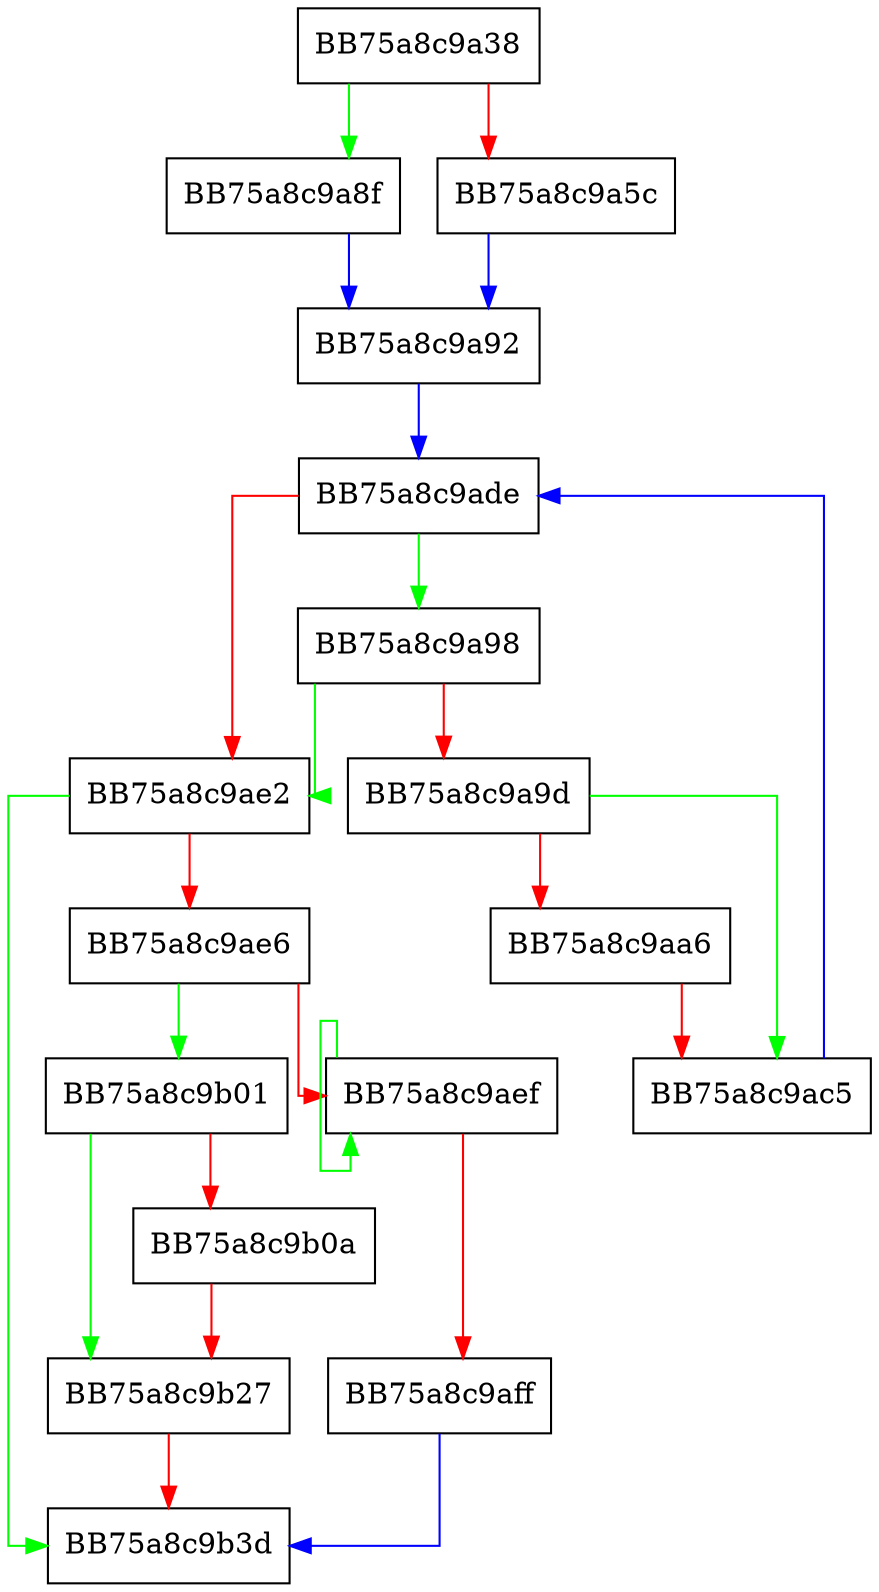 digraph _Add_range {
  node [shape="box"];
  graph [splines=ortho];
  BB75a8c9a38 -> BB75a8c9a8f [color="green"];
  BB75a8c9a38 -> BB75a8c9a5c [color="red"];
  BB75a8c9a5c -> BB75a8c9a92 [color="blue"];
  BB75a8c9a8f -> BB75a8c9a92 [color="blue"];
  BB75a8c9a92 -> BB75a8c9ade [color="blue"];
  BB75a8c9a98 -> BB75a8c9ae2 [color="green"];
  BB75a8c9a98 -> BB75a8c9a9d [color="red"];
  BB75a8c9a9d -> BB75a8c9ac5 [color="green"];
  BB75a8c9a9d -> BB75a8c9aa6 [color="red"];
  BB75a8c9aa6 -> BB75a8c9ac5 [color="red"];
  BB75a8c9ac5 -> BB75a8c9ade [color="blue"];
  BB75a8c9ade -> BB75a8c9a98 [color="green"];
  BB75a8c9ade -> BB75a8c9ae2 [color="red"];
  BB75a8c9ae2 -> BB75a8c9b3d [color="green"];
  BB75a8c9ae2 -> BB75a8c9ae6 [color="red"];
  BB75a8c9ae6 -> BB75a8c9b01 [color="green"];
  BB75a8c9ae6 -> BB75a8c9aef [color="red"];
  BB75a8c9aef -> BB75a8c9aef [color="green"];
  BB75a8c9aef -> BB75a8c9aff [color="red"];
  BB75a8c9aff -> BB75a8c9b3d [color="blue"];
  BB75a8c9b01 -> BB75a8c9b27 [color="green"];
  BB75a8c9b01 -> BB75a8c9b0a [color="red"];
  BB75a8c9b0a -> BB75a8c9b27 [color="red"];
  BB75a8c9b27 -> BB75a8c9b3d [color="red"];
}